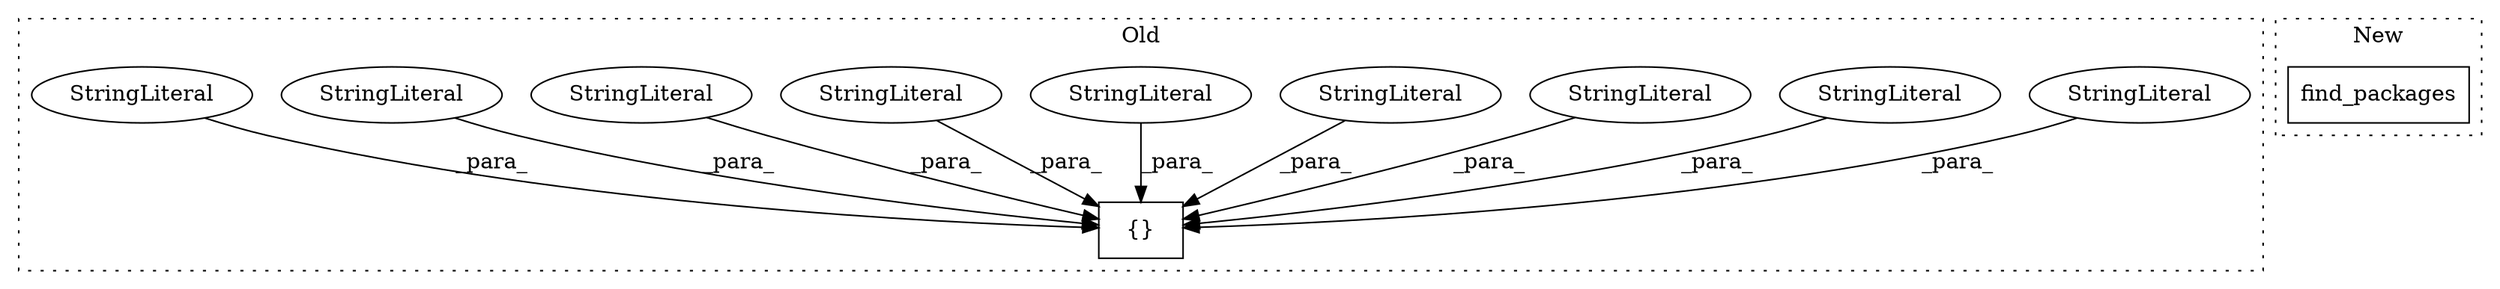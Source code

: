 digraph G {
subgraph cluster0 {
1 [label="{}" a="4" s="1074,1192" l="1,1" shape="box"];
3 [label="StringLiteral" a="45" s="1175" l="17" shape="ellipse"];
4 [label="StringLiteral" a="45" s="1130" l="14" shape="ellipse"];
5 [label="StringLiteral" a="45" s="1092" l="8" shape="ellipse"];
6 [label="StringLiteral" a="45" s="1101" l="8" shape="ellipse"];
7 [label="StringLiteral" a="45" s="1075" l="7" shape="ellipse"];
8 [label="StringLiteral" a="45" s="1145" l="17" shape="ellipse"];
9 [label="StringLiteral" a="45" s="1163" l="11" shape="ellipse"];
10 [label="StringLiteral" a="45" s="1083" l="8" shape="ellipse"];
11 [label="StringLiteral" a="45" s="1122" l="7" shape="ellipse"];
label = "Old";
style="dotted";
}
subgraph cluster1 {
2 [label="find_packages" a="32" s="1015" l="15" shape="box"];
label = "New";
style="dotted";
}
3 -> 1 [label="_para_"];
4 -> 1 [label="_para_"];
5 -> 1 [label="_para_"];
6 -> 1 [label="_para_"];
7 -> 1 [label="_para_"];
8 -> 1 [label="_para_"];
9 -> 1 [label="_para_"];
10 -> 1 [label="_para_"];
11 -> 1 [label="_para_"];
}